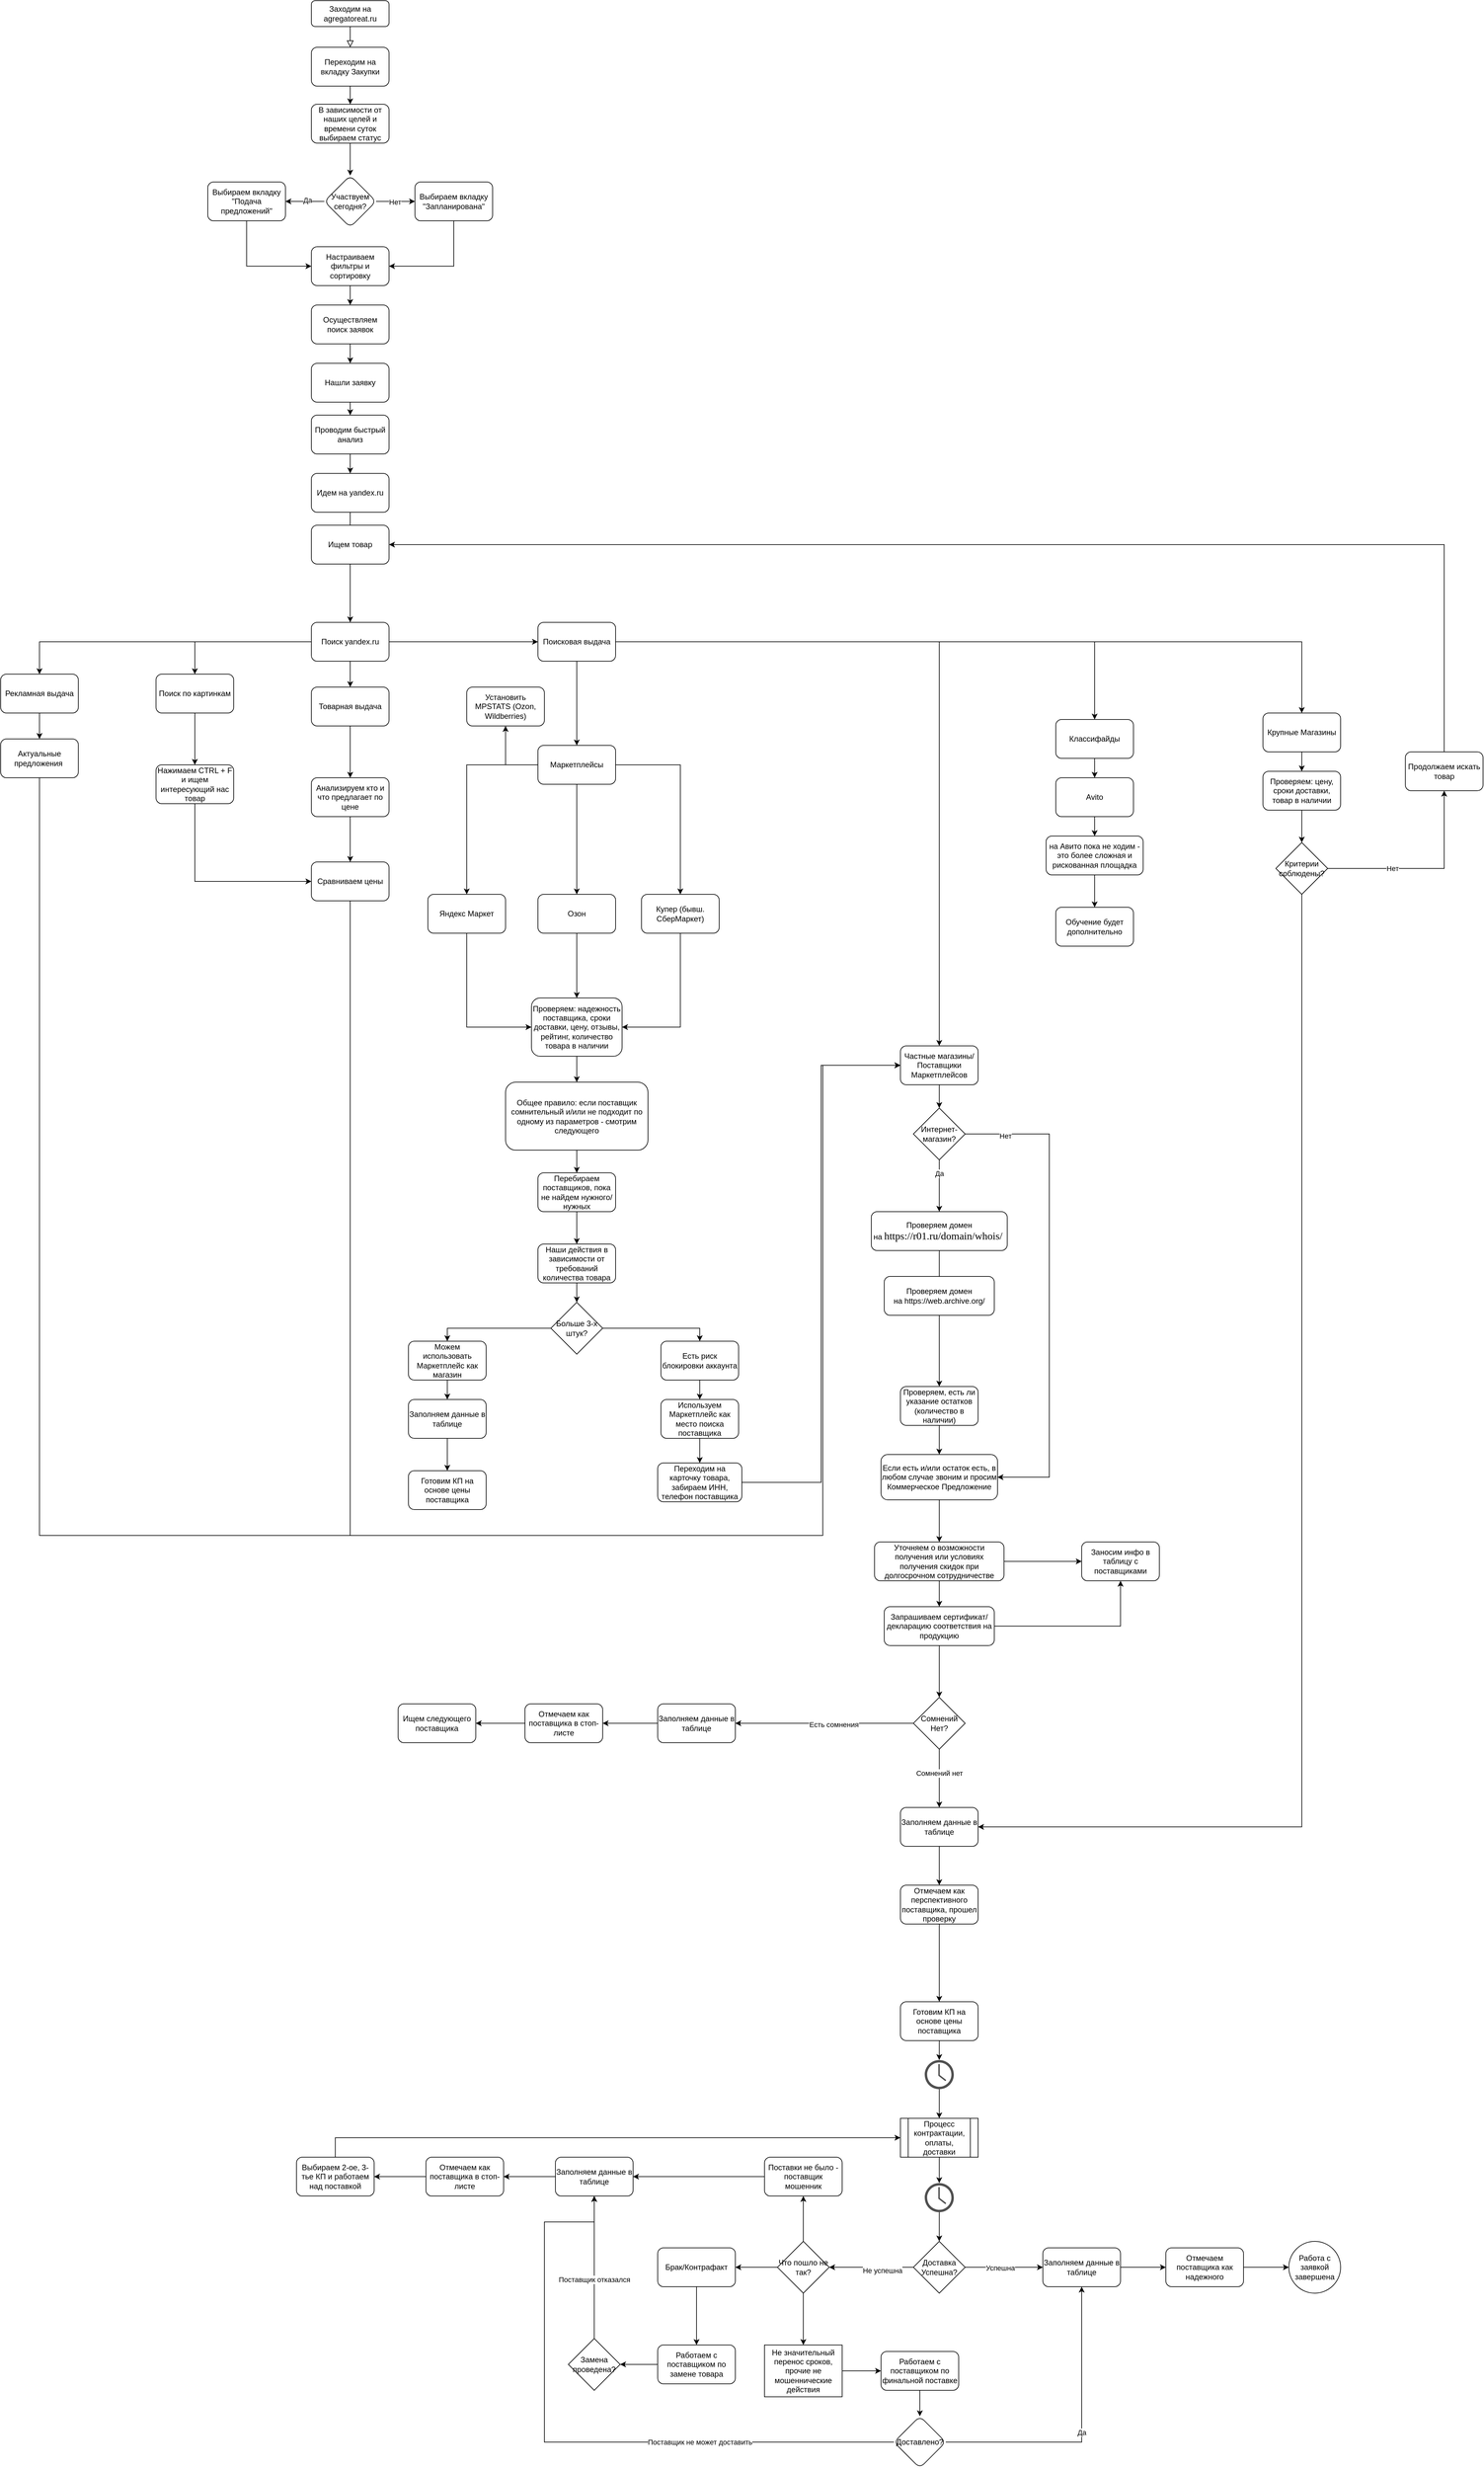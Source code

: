 <mxfile version="24.7.1" type="github">
  <diagram id="C5RBs43oDa-KdzZeNtuy" name="Page-1">
    <mxGraphModel dx="2739" dy="995" grid="1" gridSize="10" guides="1" tooltips="1" connect="1" arrows="1" fold="1" page="1" pageScale="1" pageWidth="827" pageHeight="1169" math="0" shadow="0">
      <root>
        <mxCell id="WIyWlLk6GJQsqaUBKTNV-0" />
        <mxCell id="WIyWlLk6GJQsqaUBKTNV-1" parent="WIyWlLk6GJQsqaUBKTNV-0" />
        <mxCell id="WIyWlLk6GJQsqaUBKTNV-2" value="" style="rounded=0;html=1;jettySize=auto;orthogonalLoop=1;fontSize=11;endArrow=block;endFill=0;endSize=8;strokeWidth=1;shadow=0;labelBackgroundColor=none;edgeStyle=orthogonalEdgeStyle;entryX=0.5;entryY=0;entryDx=0;entryDy=0;" parent="WIyWlLk6GJQsqaUBKTNV-1" source="WIyWlLk6GJQsqaUBKTNV-3" target="reIwMXs1i3LLJAU8mJ2P-0" edge="1">
          <mxGeometry relative="1" as="geometry" />
        </mxCell>
        <mxCell id="WIyWlLk6GJQsqaUBKTNV-3" value="Заходим на agregatoreat.ru" style="rounded=1;whiteSpace=wrap;html=1;fontSize=12;glass=0;strokeWidth=1;shadow=0;" parent="WIyWlLk6GJQsqaUBKTNV-1" vertex="1">
          <mxGeometry x="160" y="80" width="120" height="40" as="geometry" />
        </mxCell>
        <mxCell id="reIwMXs1i3LLJAU8mJ2P-2" value="" style="edgeStyle=orthogonalEdgeStyle;rounded=0;orthogonalLoop=1;jettySize=auto;html=1;" parent="WIyWlLk6GJQsqaUBKTNV-1" source="reIwMXs1i3LLJAU8mJ2P-0" target="reIwMXs1i3LLJAU8mJ2P-1" edge="1">
          <mxGeometry relative="1" as="geometry" />
        </mxCell>
        <mxCell id="reIwMXs1i3LLJAU8mJ2P-0" value="Переходим на вкладку Закупки" style="rounded=1;whiteSpace=wrap;html=1;" parent="WIyWlLk6GJQsqaUBKTNV-1" vertex="1">
          <mxGeometry x="160" y="152" width="120" height="60" as="geometry" />
        </mxCell>
        <mxCell id="reIwMXs1i3LLJAU8mJ2P-4" value="" style="edgeStyle=orthogonalEdgeStyle;rounded=0;orthogonalLoop=1;jettySize=auto;html=1;" parent="WIyWlLk6GJQsqaUBKTNV-1" source="reIwMXs1i3LLJAU8mJ2P-1" target="reIwMXs1i3LLJAU8mJ2P-3" edge="1">
          <mxGeometry relative="1" as="geometry" />
        </mxCell>
        <mxCell id="reIwMXs1i3LLJAU8mJ2P-1" value="В зависимости от наших целей и времени суток выбираем статус" style="whiteSpace=wrap;html=1;rounded=1;" parent="WIyWlLk6GJQsqaUBKTNV-1" vertex="1">
          <mxGeometry x="160" y="240" width="120" height="60" as="geometry" />
        </mxCell>
        <mxCell id="reIwMXs1i3LLJAU8mJ2P-6" value="" style="edgeStyle=orthogonalEdgeStyle;rounded=0;orthogonalLoop=1;jettySize=auto;html=1;" parent="WIyWlLk6GJQsqaUBKTNV-1" source="reIwMXs1i3LLJAU8mJ2P-3" target="reIwMXs1i3LLJAU8mJ2P-5" edge="1">
          <mxGeometry relative="1" as="geometry" />
        </mxCell>
        <mxCell id="reIwMXs1i3LLJAU8mJ2P-7" value="Да" style="edgeLabel;html=1;align=center;verticalAlign=middle;resizable=0;points=[];" parent="reIwMXs1i3LLJAU8mJ2P-6" vertex="1" connectable="0">
          <mxGeometry x="-0.133" y="-2" relative="1" as="geometry">
            <mxPoint as="offset" />
          </mxGeometry>
        </mxCell>
        <mxCell id="reIwMXs1i3LLJAU8mJ2P-9" value="" style="edgeStyle=orthogonalEdgeStyle;rounded=0;orthogonalLoop=1;jettySize=auto;html=1;" parent="WIyWlLk6GJQsqaUBKTNV-1" source="reIwMXs1i3LLJAU8mJ2P-3" target="reIwMXs1i3LLJAU8mJ2P-8" edge="1">
          <mxGeometry relative="1" as="geometry" />
        </mxCell>
        <mxCell id="reIwMXs1i3LLJAU8mJ2P-10" value="Нет" style="edgeLabel;html=1;align=center;verticalAlign=middle;resizable=0;points=[];" parent="reIwMXs1i3LLJAU8mJ2P-9" vertex="1" connectable="0">
          <mxGeometry x="-0.033" y="-1" relative="1" as="geometry">
            <mxPoint as="offset" />
          </mxGeometry>
        </mxCell>
        <mxCell id="reIwMXs1i3LLJAU8mJ2P-3" value="Участвуем сегодня?" style="rhombus;whiteSpace=wrap;html=1;rounded=1;" parent="WIyWlLk6GJQsqaUBKTNV-1" vertex="1">
          <mxGeometry x="180" y="350" width="80" height="80" as="geometry" />
        </mxCell>
        <mxCell id="reIwMXs1i3LLJAU8mJ2P-12" value="" style="edgeStyle=orthogonalEdgeStyle;rounded=0;orthogonalLoop=1;jettySize=auto;html=1;entryX=0;entryY=0.5;entryDx=0;entryDy=0;exitX=0.5;exitY=1;exitDx=0;exitDy=0;" parent="WIyWlLk6GJQsqaUBKTNV-1" source="reIwMXs1i3LLJAU8mJ2P-5" target="reIwMXs1i3LLJAU8mJ2P-11" edge="1">
          <mxGeometry relative="1" as="geometry" />
        </mxCell>
        <mxCell id="reIwMXs1i3LLJAU8mJ2P-5" value="Выбираем вкладку &quot;Подача предложений&quot;" style="whiteSpace=wrap;html=1;rounded=1;" parent="WIyWlLk6GJQsqaUBKTNV-1" vertex="1">
          <mxGeometry y="360" width="120" height="60" as="geometry" />
        </mxCell>
        <mxCell id="reIwMXs1i3LLJAU8mJ2P-13" style="edgeStyle=orthogonalEdgeStyle;rounded=0;orthogonalLoop=1;jettySize=auto;html=1;entryX=1;entryY=0.5;entryDx=0;entryDy=0;exitX=0.5;exitY=1;exitDx=0;exitDy=0;" parent="WIyWlLk6GJQsqaUBKTNV-1" source="reIwMXs1i3LLJAU8mJ2P-8" target="reIwMXs1i3LLJAU8mJ2P-11" edge="1">
          <mxGeometry relative="1" as="geometry" />
        </mxCell>
        <mxCell id="reIwMXs1i3LLJAU8mJ2P-8" value="Выбираем вкладку &quot;Запланирована&quot;" style="whiteSpace=wrap;html=1;rounded=1;" parent="WIyWlLk6GJQsqaUBKTNV-1" vertex="1">
          <mxGeometry x="320" y="360" width="120" height="60" as="geometry" />
        </mxCell>
        <mxCell id="reIwMXs1i3LLJAU8mJ2P-15" value="" style="edgeStyle=orthogonalEdgeStyle;rounded=0;orthogonalLoop=1;jettySize=auto;html=1;" parent="WIyWlLk6GJQsqaUBKTNV-1" source="reIwMXs1i3LLJAU8mJ2P-11" target="reIwMXs1i3LLJAU8mJ2P-14" edge="1">
          <mxGeometry relative="1" as="geometry" />
        </mxCell>
        <mxCell id="reIwMXs1i3LLJAU8mJ2P-11" value="Настраиваем фильтры и сортировку" style="whiteSpace=wrap;html=1;rounded=1;" parent="WIyWlLk6GJQsqaUBKTNV-1" vertex="1">
          <mxGeometry x="160" y="460" width="120" height="60" as="geometry" />
        </mxCell>
        <mxCell id="reIwMXs1i3LLJAU8mJ2P-17" value="" style="edgeStyle=orthogonalEdgeStyle;rounded=0;orthogonalLoop=1;jettySize=auto;html=1;" parent="WIyWlLk6GJQsqaUBKTNV-1" source="reIwMXs1i3LLJAU8mJ2P-14" target="reIwMXs1i3LLJAU8mJ2P-16" edge="1">
          <mxGeometry relative="1" as="geometry" />
        </mxCell>
        <mxCell id="reIwMXs1i3LLJAU8mJ2P-14" value="Осуществляем поиск заявок" style="whiteSpace=wrap;html=1;rounded=1;" parent="WIyWlLk6GJQsqaUBKTNV-1" vertex="1">
          <mxGeometry x="160" y="550" width="120" height="60" as="geometry" />
        </mxCell>
        <mxCell id="reIwMXs1i3LLJAU8mJ2P-19" value="" style="edgeStyle=orthogonalEdgeStyle;rounded=0;orthogonalLoop=1;jettySize=auto;html=1;" parent="WIyWlLk6GJQsqaUBKTNV-1" source="reIwMXs1i3LLJAU8mJ2P-16" target="reIwMXs1i3LLJAU8mJ2P-18" edge="1">
          <mxGeometry relative="1" as="geometry" />
        </mxCell>
        <mxCell id="reIwMXs1i3LLJAU8mJ2P-16" value="Нашли заявку" style="whiteSpace=wrap;html=1;rounded=1;" parent="WIyWlLk6GJQsqaUBKTNV-1" vertex="1">
          <mxGeometry x="160" y="640" width="120" height="60" as="geometry" />
        </mxCell>
        <mxCell id="reIwMXs1i3LLJAU8mJ2P-21" value="" style="edgeStyle=orthogonalEdgeStyle;rounded=0;orthogonalLoop=1;jettySize=auto;html=1;" parent="WIyWlLk6GJQsqaUBKTNV-1" source="reIwMXs1i3LLJAU8mJ2P-34" target="reIwMXs1i3LLJAU8mJ2P-20" edge="1">
          <mxGeometry relative="1" as="geometry" />
        </mxCell>
        <mxCell id="reIwMXs1i3LLJAU8mJ2P-18" value="Проводим быстрый анализ" style="whiteSpace=wrap;html=1;rounded=1;" parent="WIyWlLk6GJQsqaUBKTNV-1" vertex="1">
          <mxGeometry x="160" y="720" width="120" height="60" as="geometry" />
        </mxCell>
        <mxCell id="reIwMXs1i3LLJAU8mJ2P-23" value="" style="edgeStyle=orthogonalEdgeStyle;rounded=0;orthogonalLoop=1;jettySize=auto;html=1;" parent="WIyWlLk6GJQsqaUBKTNV-1" source="reIwMXs1i3LLJAU8mJ2P-20" target="reIwMXs1i3LLJAU8mJ2P-22" edge="1">
          <mxGeometry relative="1" as="geometry" />
        </mxCell>
        <mxCell id="reIwMXs1i3LLJAU8mJ2P-25" value="" style="edgeStyle=orthogonalEdgeStyle;rounded=0;orthogonalLoop=1;jettySize=auto;html=1;" parent="WIyWlLk6GJQsqaUBKTNV-1" source="reIwMXs1i3LLJAU8mJ2P-20" target="reIwMXs1i3LLJAU8mJ2P-24" edge="1">
          <mxGeometry relative="1" as="geometry" />
        </mxCell>
        <mxCell id="reIwMXs1i3LLJAU8mJ2P-31" value="" style="edgeStyle=orthogonalEdgeStyle;rounded=0;orthogonalLoop=1;jettySize=auto;html=1;" parent="WIyWlLk6GJQsqaUBKTNV-1" source="reIwMXs1i3LLJAU8mJ2P-20" target="reIwMXs1i3LLJAU8mJ2P-30" edge="1">
          <mxGeometry relative="1" as="geometry" />
        </mxCell>
        <mxCell id="1kPbI1ZnsVa3C7Rc6pqd-4" value="" style="edgeStyle=orthogonalEdgeStyle;rounded=0;orthogonalLoop=1;jettySize=auto;html=1;" edge="1" parent="WIyWlLk6GJQsqaUBKTNV-1" source="reIwMXs1i3LLJAU8mJ2P-20" target="1kPbI1ZnsVa3C7Rc6pqd-3">
          <mxGeometry relative="1" as="geometry" />
        </mxCell>
        <mxCell id="reIwMXs1i3LLJAU8mJ2P-20" value="Поиск yandex.ru" style="whiteSpace=wrap;html=1;rounded=1;" parent="WIyWlLk6GJQsqaUBKTNV-1" vertex="1">
          <mxGeometry x="160" y="1040" width="120" height="60" as="geometry" />
        </mxCell>
        <mxCell id="reIwMXs1i3LLJAU8mJ2P-33" value="" style="edgeStyle=orthogonalEdgeStyle;rounded=0;orthogonalLoop=1;jettySize=auto;html=1;" parent="WIyWlLk6GJQsqaUBKTNV-1" source="reIwMXs1i3LLJAU8mJ2P-22" target="reIwMXs1i3LLJAU8mJ2P-32" edge="1">
          <mxGeometry relative="1" as="geometry" />
        </mxCell>
        <mxCell id="reIwMXs1i3LLJAU8mJ2P-22" value="Рекламная выдача" style="whiteSpace=wrap;html=1;rounded=1;" parent="WIyWlLk6GJQsqaUBKTNV-1" vertex="1">
          <mxGeometry x="-320" y="1120" width="120" height="60" as="geometry" />
        </mxCell>
        <mxCell id="reIwMXs1i3LLJAU8mJ2P-27" value="" style="edgeStyle=orthogonalEdgeStyle;rounded=0;orthogonalLoop=1;jettySize=auto;html=1;" parent="WIyWlLk6GJQsqaUBKTNV-1" source="reIwMXs1i3LLJAU8mJ2P-24" target="reIwMXs1i3LLJAU8mJ2P-26" edge="1">
          <mxGeometry relative="1" as="geometry" />
        </mxCell>
        <mxCell id="reIwMXs1i3LLJAU8mJ2P-29" value="" style="edgeStyle=orthogonalEdgeStyle;rounded=0;orthogonalLoop=1;jettySize=auto;html=1;" parent="WIyWlLk6GJQsqaUBKTNV-1" source="reIwMXs1i3LLJAU8mJ2P-24" target="reIwMXs1i3LLJAU8mJ2P-28" edge="1">
          <mxGeometry relative="1" as="geometry" />
        </mxCell>
        <mxCell id="reIwMXs1i3LLJAU8mJ2P-53" value="" style="edgeStyle=orthogonalEdgeStyle;rounded=0;orthogonalLoop=1;jettySize=auto;html=1;" parent="WIyWlLk6GJQsqaUBKTNV-1" source="reIwMXs1i3LLJAU8mJ2P-24" target="reIwMXs1i3LLJAU8mJ2P-52" edge="1">
          <mxGeometry relative="1" as="geometry" />
        </mxCell>
        <mxCell id="reIwMXs1i3LLJAU8mJ2P-65" value="" style="edgeStyle=orthogonalEdgeStyle;rounded=0;orthogonalLoop=1;jettySize=auto;html=1;" parent="WIyWlLk6GJQsqaUBKTNV-1" source="reIwMXs1i3LLJAU8mJ2P-24" target="reIwMXs1i3LLJAU8mJ2P-64" edge="1">
          <mxGeometry relative="1" as="geometry" />
        </mxCell>
        <mxCell id="reIwMXs1i3LLJAU8mJ2P-24" value="Поисковая выдача" style="whiteSpace=wrap;html=1;rounded=1;" parent="WIyWlLk6GJQsqaUBKTNV-1" vertex="1">
          <mxGeometry x="510" y="1040" width="120" height="60" as="geometry" />
        </mxCell>
        <mxCell id="reIwMXs1i3LLJAU8mJ2P-42" value="" style="edgeStyle=orthogonalEdgeStyle;rounded=0;orthogonalLoop=1;jettySize=auto;html=1;exitX=0;exitY=0.5;exitDx=0;exitDy=0;" parent="WIyWlLk6GJQsqaUBKTNV-1" source="reIwMXs1i3LLJAU8mJ2P-26" target="reIwMXs1i3LLJAU8mJ2P-40" edge="1">
          <mxGeometry relative="1" as="geometry" />
        </mxCell>
        <mxCell id="reIwMXs1i3LLJAU8mJ2P-47" value="" style="edgeStyle=orthogonalEdgeStyle;rounded=0;orthogonalLoop=1;jettySize=auto;html=1;entryX=0.5;entryY=0;entryDx=0;entryDy=0;" parent="WIyWlLk6GJQsqaUBKTNV-1" source="reIwMXs1i3LLJAU8mJ2P-26" target="reIwMXs1i3LLJAU8mJ2P-45" edge="1">
          <mxGeometry relative="1" as="geometry">
            <mxPoint x="430" y="1550" as="targetPoint" />
          </mxGeometry>
        </mxCell>
        <mxCell id="reIwMXs1i3LLJAU8mJ2P-49" value="" style="edgeStyle=orthogonalEdgeStyle;rounded=0;orthogonalLoop=1;jettySize=auto;html=1;" parent="WIyWlLk6GJQsqaUBKTNV-1" source="reIwMXs1i3LLJAU8mJ2P-26" target="reIwMXs1i3LLJAU8mJ2P-48" edge="1">
          <mxGeometry relative="1" as="geometry" />
        </mxCell>
        <mxCell id="reIwMXs1i3LLJAU8mJ2P-51" value="" style="edgeStyle=orthogonalEdgeStyle;rounded=0;orthogonalLoop=1;jettySize=auto;html=1;" parent="WIyWlLk6GJQsqaUBKTNV-1" source="reIwMXs1i3LLJAU8mJ2P-26" target="reIwMXs1i3LLJAU8mJ2P-50" edge="1">
          <mxGeometry relative="1" as="geometry" />
        </mxCell>
        <mxCell id="reIwMXs1i3LLJAU8mJ2P-26" value="Маркетплейсы" style="whiteSpace=wrap;html=1;rounded=1;" parent="WIyWlLk6GJQsqaUBKTNV-1" vertex="1">
          <mxGeometry x="510" y="1230" width="120" height="60" as="geometry" />
        </mxCell>
        <mxCell id="reIwMXs1i3LLJAU8mJ2P-44" value="" style="edgeStyle=orthogonalEdgeStyle;rounded=0;orthogonalLoop=1;jettySize=auto;html=1;" parent="WIyWlLk6GJQsqaUBKTNV-1" source="1kPbI1ZnsVa3C7Rc6pqd-20" target="reIwMXs1i3LLJAU8mJ2P-43" edge="1">
          <mxGeometry relative="1" as="geometry" />
        </mxCell>
        <mxCell id="reIwMXs1i3LLJAU8mJ2P-28" value="Частные магазины/Поставщики Маркетплейсов" style="whiteSpace=wrap;html=1;rounded=1;" parent="WIyWlLk6GJQsqaUBKTNV-1" vertex="1">
          <mxGeometry x="1070" y="1694" width="120" height="60" as="geometry" />
        </mxCell>
        <mxCell id="reIwMXs1i3LLJAU8mJ2P-38" value="" style="edgeStyle=orthogonalEdgeStyle;rounded=0;orthogonalLoop=1;jettySize=auto;html=1;" parent="WIyWlLk6GJQsqaUBKTNV-1" source="reIwMXs1i3LLJAU8mJ2P-30" target="reIwMXs1i3LLJAU8mJ2P-37" edge="1">
          <mxGeometry relative="1" as="geometry" />
        </mxCell>
        <mxCell id="reIwMXs1i3LLJAU8mJ2P-30" value="Товарная выдача" style="whiteSpace=wrap;html=1;rounded=1;" parent="WIyWlLk6GJQsqaUBKTNV-1" vertex="1">
          <mxGeometry x="160" y="1140" width="120" height="60" as="geometry" />
        </mxCell>
        <mxCell id="1kPbI1ZnsVa3C7Rc6pqd-13" style="edgeStyle=orthogonalEdgeStyle;rounded=0;orthogonalLoop=1;jettySize=auto;html=1;entryX=0;entryY=0.5;entryDx=0;entryDy=0;exitX=0.5;exitY=1;exitDx=0;exitDy=0;" edge="1" parent="WIyWlLk6GJQsqaUBKTNV-1" source="reIwMXs1i3LLJAU8mJ2P-32" target="reIwMXs1i3LLJAU8mJ2P-28">
          <mxGeometry relative="1" as="geometry">
            <mxPoint x="-210" y="2380.0" as="targetPoint" />
            <Array as="points">
              <mxPoint x="-260" y="2450" />
              <mxPoint x="950" y="2450" />
              <mxPoint x="950" y="1724" />
            </Array>
          </mxGeometry>
        </mxCell>
        <mxCell id="reIwMXs1i3LLJAU8mJ2P-32" value="Актуальные предложения&amp;nbsp;" style="whiteSpace=wrap;html=1;rounded=1;" parent="WIyWlLk6GJQsqaUBKTNV-1" vertex="1">
          <mxGeometry x="-320" y="1220" width="120" height="60" as="geometry" />
        </mxCell>
        <mxCell id="reIwMXs1i3LLJAU8mJ2P-35" value="" style="edgeStyle=orthogonalEdgeStyle;rounded=0;orthogonalLoop=1;jettySize=auto;html=1;" parent="WIyWlLk6GJQsqaUBKTNV-1" source="reIwMXs1i3LLJAU8mJ2P-18" target="reIwMXs1i3LLJAU8mJ2P-34" edge="1">
          <mxGeometry relative="1" as="geometry">
            <mxPoint x="220" y="780" as="sourcePoint" />
            <mxPoint x="220" y="1040" as="targetPoint" />
          </mxGeometry>
        </mxCell>
        <mxCell id="reIwMXs1i3LLJAU8mJ2P-34" value="Идем на yandex.ru" style="rounded=1;whiteSpace=wrap;html=1;" parent="WIyWlLk6GJQsqaUBKTNV-1" vertex="1">
          <mxGeometry x="160" y="810" width="120" height="60" as="geometry" />
        </mxCell>
        <mxCell id="1kPbI1ZnsVa3C7Rc6pqd-5" style="edgeStyle=orthogonalEdgeStyle;rounded=0;orthogonalLoop=1;jettySize=auto;html=1;" edge="1" parent="WIyWlLk6GJQsqaUBKTNV-1" source="reIwMXs1i3LLJAU8mJ2P-37" target="reIwMXs1i3LLJAU8mJ2P-39">
          <mxGeometry relative="1" as="geometry" />
        </mxCell>
        <mxCell id="reIwMXs1i3LLJAU8mJ2P-37" value="Анализируем кто и что предлагает по цене" style="whiteSpace=wrap;html=1;rounded=1;" parent="WIyWlLk6GJQsqaUBKTNV-1" vertex="1">
          <mxGeometry x="160" y="1280" width="120" height="60" as="geometry" />
        </mxCell>
        <mxCell id="1kPbI1ZnsVa3C7Rc6pqd-33" style="edgeStyle=orthogonalEdgeStyle;rounded=0;orthogonalLoop=1;jettySize=auto;html=1;entryX=0;entryY=0.5;entryDx=0;entryDy=0;exitX=0.5;exitY=1;exitDx=0;exitDy=0;" edge="1" parent="WIyWlLk6GJQsqaUBKTNV-1" source="reIwMXs1i3LLJAU8mJ2P-39" target="reIwMXs1i3LLJAU8mJ2P-28">
          <mxGeometry relative="1" as="geometry">
            <Array as="points">
              <mxPoint x="220" y="2450" />
              <mxPoint x="950" y="2450" />
              <mxPoint x="950" y="1724" />
            </Array>
          </mxGeometry>
        </mxCell>
        <mxCell id="reIwMXs1i3LLJAU8mJ2P-39" value="Сравниваем цены" style="rounded=1;whiteSpace=wrap;html=1;" parent="WIyWlLk6GJQsqaUBKTNV-1" vertex="1">
          <mxGeometry x="160" y="1410" width="120" height="60" as="geometry" />
        </mxCell>
        <mxCell id="reIwMXs1i3LLJAU8mJ2P-40" value="Установить MPSTATS (Ozon, Wildberries)" style="rounded=1;whiteSpace=wrap;html=1;" parent="WIyWlLk6GJQsqaUBKTNV-1" vertex="1">
          <mxGeometry x="400" y="1140" width="120" height="60" as="geometry" />
        </mxCell>
        <mxCell id="reIwMXs1i3LLJAU8mJ2P-61" value="" style="edgeStyle=orthogonalEdgeStyle;rounded=0;orthogonalLoop=1;jettySize=auto;html=1;" parent="WIyWlLk6GJQsqaUBKTNV-1" source="reIwMXs1i3LLJAU8mJ2P-43" target="reIwMXs1i3LLJAU8mJ2P-60" edge="1">
          <mxGeometry relative="1" as="geometry" />
        </mxCell>
        <mxCell id="reIwMXs1i3LLJAU8mJ2P-43" value="Проверяем, есть ли указание остатков (количество в наличии)" style="whiteSpace=wrap;html=1;rounded=1;" parent="WIyWlLk6GJQsqaUBKTNV-1" vertex="1">
          <mxGeometry x="1070" y="2220" width="120" height="60" as="geometry" />
        </mxCell>
        <mxCell id="reIwMXs1i3LLJAU8mJ2P-55" style="edgeStyle=orthogonalEdgeStyle;rounded=0;orthogonalLoop=1;jettySize=auto;html=1;entryX=0;entryY=0.5;entryDx=0;entryDy=0;exitX=0.5;exitY=1;exitDx=0;exitDy=0;" parent="WIyWlLk6GJQsqaUBKTNV-1" source="reIwMXs1i3LLJAU8mJ2P-45" target="reIwMXs1i3LLJAU8mJ2P-54" edge="1">
          <mxGeometry relative="1" as="geometry" />
        </mxCell>
        <mxCell id="reIwMXs1i3LLJAU8mJ2P-45" value="Яндекс Маркет" style="whiteSpace=wrap;html=1;rounded=1;" parent="WIyWlLk6GJQsqaUBKTNV-1" vertex="1">
          <mxGeometry x="340" y="1460" width="120" height="60" as="geometry" />
        </mxCell>
        <mxCell id="reIwMXs1i3LLJAU8mJ2P-57" style="edgeStyle=orthogonalEdgeStyle;rounded=0;orthogonalLoop=1;jettySize=auto;html=1;entryX=1;entryY=0.5;entryDx=0;entryDy=0;exitX=0.5;exitY=1;exitDx=0;exitDy=0;" parent="WIyWlLk6GJQsqaUBKTNV-1" source="reIwMXs1i3LLJAU8mJ2P-48" target="reIwMXs1i3LLJAU8mJ2P-54" edge="1">
          <mxGeometry relative="1" as="geometry" />
        </mxCell>
        <mxCell id="reIwMXs1i3LLJAU8mJ2P-48" value="Купер (бывш. СберМаркет)" style="whiteSpace=wrap;html=1;rounded=1;" parent="WIyWlLk6GJQsqaUBKTNV-1" vertex="1">
          <mxGeometry x="670" y="1460" width="120" height="60" as="geometry" />
        </mxCell>
        <mxCell id="reIwMXs1i3LLJAU8mJ2P-56" style="edgeStyle=orthogonalEdgeStyle;rounded=0;orthogonalLoop=1;jettySize=auto;html=1;entryX=0.5;entryY=0;entryDx=0;entryDy=0;" parent="WIyWlLk6GJQsqaUBKTNV-1" source="reIwMXs1i3LLJAU8mJ2P-50" target="reIwMXs1i3LLJAU8mJ2P-54" edge="1">
          <mxGeometry relative="1" as="geometry" />
        </mxCell>
        <mxCell id="reIwMXs1i3LLJAU8mJ2P-50" value="Озон" style="whiteSpace=wrap;html=1;rounded=1;" parent="WIyWlLk6GJQsqaUBKTNV-1" vertex="1">
          <mxGeometry x="510" y="1460" width="120" height="60" as="geometry" />
        </mxCell>
        <mxCell id="reIwMXs1i3LLJAU8mJ2P-87" value="" style="edgeStyle=orthogonalEdgeStyle;rounded=0;orthogonalLoop=1;jettySize=auto;html=1;" parent="WIyWlLk6GJQsqaUBKTNV-1" source="reIwMXs1i3LLJAU8mJ2P-52" target="reIwMXs1i3LLJAU8mJ2P-86" edge="1">
          <mxGeometry relative="1" as="geometry" />
        </mxCell>
        <mxCell id="reIwMXs1i3LLJAU8mJ2P-52" value="Крупные Магазины" style="whiteSpace=wrap;html=1;rounded=1;" parent="WIyWlLk6GJQsqaUBKTNV-1" vertex="1">
          <mxGeometry x="1630" y="1180" width="120" height="60" as="geometry" />
        </mxCell>
        <mxCell id="reIwMXs1i3LLJAU8mJ2P-59" value="" style="edgeStyle=orthogonalEdgeStyle;rounded=0;orthogonalLoop=1;jettySize=auto;html=1;" parent="WIyWlLk6GJQsqaUBKTNV-1" source="reIwMXs1i3LLJAU8mJ2P-54" target="reIwMXs1i3LLJAU8mJ2P-58" edge="1">
          <mxGeometry relative="1" as="geometry" />
        </mxCell>
        <mxCell id="reIwMXs1i3LLJAU8mJ2P-54" value="Проверяем: надежность поставщика, сроки доставки, цену, отзывы, рейтинг, количество товара в наличии" style="rounded=1;whiteSpace=wrap;html=1;" parent="WIyWlLk6GJQsqaUBKTNV-1" vertex="1">
          <mxGeometry x="500" y="1620" width="140" height="90" as="geometry" />
        </mxCell>
        <mxCell id="reIwMXs1i3LLJAU8mJ2P-73" value="" style="edgeStyle=orthogonalEdgeStyle;rounded=0;orthogonalLoop=1;jettySize=auto;html=1;" parent="WIyWlLk6GJQsqaUBKTNV-1" source="1kPbI1ZnsVa3C7Rc6pqd-8" target="reIwMXs1i3LLJAU8mJ2P-72" edge="1">
          <mxGeometry relative="1" as="geometry" />
        </mxCell>
        <mxCell id="reIwMXs1i3LLJAU8mJ2P-58" value="Общее правило: если поставщик сомнительный и/или не подходит по одному из параметров - смотрим следующего" style="whiteSpace=wrap;html=1;rounded=1;" parent="WIyWlLk6GJQsqaUBKTNV-1" vertex="1">
          <mxGeometry x="460" y="1750" width="220" height="105" as="geometry" />
        </mxCell>
        <mxCell id="reIwMXs1i3LLJAU8mJ2P-63" value="" style="edgeStyle=orthogonalEdgeStyle;rounded=0;orthogonalLoop=1;jettySize=auto;html=1;" parent="WIyWlLk6GJQsqaUBKTNV-1" source="reIwMXs1i3LLJAU8mJ2P-60" target="reIwMXs1i3LLJAU8mJ2P-62" edge="1">
          <mxGeometry relative="1" as="geometry" />
        </mxCell>
        <mxCell id="reIwMXs1i3LLJAU8mJ2P-60" value="Если есть и/или остаток есть, в любом случае звоним и просим Коммерческое Предложение" style="whiteSpace=wrap;html=1;rounded=1;" parent="WIyWlLk6GJQsqaUBKTNV-1" vertex="1">
          <mxGeometry x="1040" y="2325" width="180" height="70" as="geometry" />
        </mxCell>
        <mxCell id="1kPbI1ZnsVa3C7Rc6pqd-15" value="" style="edgeStyle=orthogonalEdgeStyle;rounded=0;orthogonalLoop=1;jettySize=auto;html=1;entryX=0.5;entryY=0;entryDx=0;entryDy=0;" edge="1" parent="WIyWlLk6GJQsqaUBKTNV-1" source="1kPbI1ZnsVa3C7Rc6pqd-41" target="1kPbI1ZnsVa3C7Rc6pqd-62">
          <mxGeometry relative="1" as="geometry" />
        </mxCell>
        <mxCell id="1kPbI1ZnsVa3C7Rc6pqd-26" value="" style="edgeStyle=orthogonalEdgeStyle;rounded=0;orthogonalLoop=1;jettySize=auto;html=1;" edge="1" parent="WIyWlLk6GJQsqaUBKTNV-1" source="reIwMXs1i3LLJAU8mJ2P-62" target="1kPbI1ZnsVa3C7Rc6pqd-25">
          <mxGeometry relative="1" as="geometry" />
        </mxCell>
        <mxCell id="reIwMXs1i3LLJAU8mJ2P-62" value="&lt;br&gt;&lt;span style=&quot;color: rgb(0, 0, 0); font-family: Helvetica; font-size: 12px; font-style: normal; font-variant-ligatures: normal; font-variant-caps: normal; font-weight: 400; letter-spacing: normal; orphans: 2; text-align: center; text-indent: 0px; text-transform: none; widows: 2; word-spacing: 0px; -webkit-text-stroke-width: 0px; white-space: normal; background-color: rgb(251, 251, 251); text-decoration-thickness: initial; text-decoration-style: initial; text-decoration-color: initial; display: inline !important; float: none;&quot;&gt;Уточняем о возможности получения или условиях получения скидок при долгосрочном сотрудничестве&lt;/span&gt;&lt;div&gt;&lt;br&gt;&lt;/div&gt;" style="whiteSpace=wrap;html=1;rounded=1;" parent="WIyWlLk6GJQsqaUBKTNV-1" vertex="1">
          <mxGeometry x="1030" y="2460" width="200" height="60" as="geometry" />
        </mxCell>
        <mxCell id="reIwMXs1i3LLJAU8mJ2P-67" value="" style="edgeStyle=orthogonalEdgeStyle;rounded=0;orthogonalLoop=1;jettySize=auto;html=1;" parent="WIyWlLk6GJQsqaUBKTNV-1" source="reIwMXs1i3LLJAU8mJ2P-64" target="reIwMXs1i3LLJAU8mJ2P-66" edge="1">
          <mxGeometry relative="1" as="geometry" />
        </mxCell>
        <mxCell id="reIwMXs1i3LLJAU8mJ2P-64" value="Классифайды" style="whiteSpace=wrap;html=1;rounded=1;" parent="WIyWlLk6GJQsqaUBKTNV-1" vertex="1">
          <mxGeometry x="1310" y="1190" width="120" height="60" as="geometry" />
        </mxCell>
        <mxCell id="reIwMXs1i3LLJAU8mJ2P-69" value="" style="edgeStyle=orthogonalEdgeStyle;rounded=0;orthogonalLoop=1;jettySize=auto;html=1;entryX=0.5;entryY=0;entryDx=0;entryDy=0;" parent="WIyWlLk6GJQsqaUBKTNV-1" source="reIwMXs1i3LLJAU8mJ2P-66" target="reIwMXs1i3LLJAU8mJ2P-68" edge="1">
          <mxGeometry relative="1" as="geometry">
            <mxPoint x="1370" y="1380" as="targetPoint" />
          </mxGeometry>
        </mxCell>
        <mxCell id="reIwMXs1i3LLJAU8mJ2P-66" value="Avito" style="whiteSpace=wrap;html=1;rounded=1;" parent="WIyWlLk6GJQsqaUBKTNV-1" vertex="1">
          <mxGeometry x="1310" y="1280" width="120" height="60" as="geometry" />
        </mxCell>
        <mxCell id="1kPbI1ZnsVa3C7Rc6pqd-1" value="" style="edgeStyle=orthogonalEdgeStyle;rounded=0;orthogonalLoop=1;jettySize=auto;html=1;exitX=0.5;exitY=1;exitDx=0;exitDy=0;" edge="1" parent="WIyWlLk6GJQsqaUBKTNV-1" source="reIwMXs1i3LLJAU8mJ2P-68" target="1kPbI1ZnsVa3C7Rc6pqd-0">
          <mxGeometry relative="1" as="geometry">
            <mxPoint x="1370" y="1440" as="sourcePoint" />
          </mxGeometry>
        </mxCell>
        <mxCell id="reIwMXs1i3LLJAU8mJ2P-68" value="на Авито пока не ходим - это более сложная и рискованная площадка" style="whiteSpace=wrap;html=1;rounded=1;" parent="WIyWlLk6GJQsqaUBKTNV-1" vertex="1">
          <mxGeometry x="1295" y="1370" width="150" height="60" as="geometry" />
        </mxCell>
        <mxCell id="reIwMXs1i3LLJAU8mJ2P-85" value="" style="edgeStyle=orthogonalEdgeStyle;rounded=0;orthogonalLoop=1;jettySize=auto;html=1;" parent="WIyWlLk6GJQsqaUBKTNV-1" source="reIwMXs1i3LLJAU8mJ2P-72" target="reIwMXs1i3LLJAU8mJ2P-84" edge="1">
          <mxGeometry relative="1" as="geometry" />
        </mxCell>
        <mxCell id="reIwMXs1i3LLJAU8mJ2P-72" value="Наши действия в зависимости от требований количества товара" style="whiteSpace=wrap;html=1;rounded=1;" parent="WIyWlLk6GJQsqaUBKTNV-1" vertex="1">
          <mxGeometry x="510" y="2000" width="120" height="60" as="geometry" />
        </mxCell>
        <mxCell id="reIwMXs1i3LLJAU8mJ2P-79" value="" style="edgeStyle=orthogonalEdgeStyle;rounded=0;orthogonalLoop=1;jettySize=auto;html=1;exitX=0;exitY=0.5;exitDx=0;exitDy=0;entryX=0.5;entryY=0;entryDx=0;entryDy=0;" parent="WIyWlLk6GJQsqaUBKTNV-1" source="reIwMXs1i3LLJAU8mJ2P-84" target="reIwMXs1i3LLJAU8mJ2P-78" edge="1">
          <mxGeometry relative="1" as="geometry" />
        </mxCell>
        <mxCell id="reIwMXs1i3LLJAU8mJ2P-81" value="" style="edgeStyle=orthogonalEdgeStyle;rounded=0;orthogonalLoop=1;jettySize=auto;html=1;exitX=1;exitY=0.5;exitDx=0;exitDy=0;entryX=0.5;entryY=0;entryDx=0;entryDy=0;" parent="WIyWlLk6GJQsqaUBKTNV-1" source="reIwMXs1i3LLJAU8mJ2P-84" target="reIwMXs1i3LLJAU8mJ2P-80" edge="1">
          <mxGeometry relative="1" as="geometry" />
        </mxCell>
        <mxCell id="1kPbI1ZnsVa3C7Rc6pqd-7" value="" style="edgeStyle=orthogonalEdgeStyle;rounded=0;orthogonalLoop=1;jettySize=auto;html=1;" edge="1" parent="WIyWlLk6GJQsqaUBKTNV-1" source="1kPbI1ZnsVa3C7Rc6pqd-39" target="1kPbI1ZnsVa3C7Rc6pqd-6">
          <mxGeometry relative="1" as="geometry" />
        </mxCell>
        <mxCell id="reIwMXs1i3LLJAU8mJ2P-78" value="Можем использовать Маркетплейс как магазин" style="whiteSpace=wrap;html=1;rounded=1;" parent="WIyWlLk6GJQsqaUBKTNV-1" vertex="1">
          <mxGeometry x="310" y="2150" width="120" height="60" as="geometry" />
        </mxCell>
        <mxCell id="reIwMXs1i3LLJAU8mJ2P-83" value="" style="edgeStyle=orthogonalEdgeStyle;rounded=0;orthogonalLoop=1;jettySize=auto;html=1;" parent="WIyWlLk6GJQsqaUBKTNV-1" source="reIwMXs1i3LLJAU8mJ2P-80" target="reIwMXs1i3LLJAU8mJ2P-82" edge="1">
          <mxGeometry relative="1" as="geometry" />
        </mxCell>
        <mxCell id="reIwMXs1i3LLJAU8mJ2P-80" value="Есть риск блокировки аккаунта" style="whiteSpace=wrap;html=1;rounded=1;" parent="WIyWlLk6GJQsqaUBKTNV-1" vertex="1">
          <mxGeometry x="700" y="2150" width="120" height="60" as="geometry" />
        </mxCell>
        <mxCell id="1kPbI1ZnsVa3C7Rc6pqd-11" value="" style="edgeStyle=orthogonalEdgeStyle;rounded=0;orthogonalLoop=1;jettySize=auto;html=1;" edge="1" parent="WIyWlLk6GJQsqaUBKTNV-1" source="reIwMXs1i3LLJAU8mJ2P-82" target="1kPbI1ZnsVa3C7Rc6pqd-10">
          <mxGeometry relative="1" as="geometry" />
        </mxCell>
        <mxCell id="reIwMXs1i3LLJAU8mJ2P-82" value="Используем Маркетплейс как место поиска поставщика" style="whiteSpace=wrap;html=1;rounded=1;" parent="WIyWlLk6GJQsqaUBKTNV-1" vertex="1">
          <mxGeometry x="700" y="2240" width="120" height="60" as="geometry" />
        </mxCell>
        <mxCell id="reIwMXs1i3LLJAU8mJ2P-84" value="Больше 3-х штук?" style="rhombus;whiteSpace=wrap;html=1;" parent="WIyWlLk6GJQsqaUBKTNV-1" vertex="1">
          <mxGeometry x="530" y="2090" width="80" height="80" as="geometry" />
        </mxCell>
        <mxCell id="reIwMXs1i3LLJAU8mJ2P-89" style="edgeStyle=orthogonalEdgeStyle;rounded=0;orthogonalLoop=1;jettySize=auto;html=1;entryX=0.5;entryY=0;entryDx=0;entryDy=0;" parent="WIyWlLk6GJQsqaUBKTNV-1" source="reIwMXs1i3LLJAU8mJ2P-86" target="reIwMXs1i3LLJAU8mJ2P-88" edge="1">
          <mxGeometry relative="1" as="geometry" />
        </mxCell>
        <mxCell id="reIwMXs1i3LLJAU8mJ2P-86" value="Проверяем: цену, сроки доставки, товар в наличии" style="whiteSpace=wrap;html=1;rounded=1;" parent="WIyWlLk6GJQsqaUBKTNV-1" vertex="1">
          <mxGeometry x="1630" y="1270" width="120" height="60" as="geometry" />
        </mxCell>
        <mxCell id="1kPbI1ZnsVa3C7Rc6pqd-109" value="Нет" style="edgeStyle=orthogonalEdgeStyle;rounded=0;orthogonalLoop=1;jettySize=auto;html=1;entryX=0.5;entryY=1;entryDx=0;entryDy=0;" edge="1" parent="WIyWlLk6GJQsqaUBKTNV-1" source="reIwMXs1i3LLJAU8mJ2P-88" target="1kPbI1ZnsVa3C7Rc6pqd-108">
          <mxGeometry x="-0.333" relative="1" as="geometry">
            <mxPoint as="offset" />
          </mxGeometry>
        </mxCell>
        <mxCell id="1kPbI1ZnsVa3C7Rc6pqd-115" style="edgeStyle=orthogonalEdgeStyle;rounded=0;orthogonalLoop=1;jettySize=auto;html=1;entryX=1;entryY=0.5;entryDx=0;entryDy=0;exitX=0.5;exitY=1;exitDx=0;exitDy=0;" edge="1" parent="WIyWlLk6GJQsqaUBKTNV-1" source="reIwMXs1i3LLJAU8mJ2P-88" target="1kPbI1ZnsVa3C7Rc6pqd-41">
          <mxGeometry relative="1" as="geometry" />
        </mxCell>
        <mxCell id="reIwMXs1i3LLJAU8mJ2P-88" value="Критерии соблюдены?" style="rhombus;whiteSpace=wrap;html=1;" parent="WIyWlLk6GJQsqaUBKTNV-1" vertex="1">
          <mxGeometry x="1650" y="1380" width="80" height="80" as="geometry" />
        </mxCell>
        <mxCell id="1kPbI1ZnsVa3C7Rc6pqd-0" value="Обучение будет дополнительно" style="whiteSpace=wrap;html=1;rounded=1;" vertex="1" parent="WIyWlLk6GJQsqaUBKTNV-1">
          <mxGeometry x="1310" y="1480" width="120" height="60" as="geometry" />
        </mxCell>
        <mxCell id="1kPbI1ZnsVa3C7Rc6pqd-2" value="Ищем товар" style="rounded=1;whiteSpace=wrap;html=1;" vertex="1" parent="WIyWlLk6GJQsqaUBKTNV-1">
          <mxGeometry x="160" y="890" width="120" height="60" as="geometry" />
        </mxCell>
        <mxCell id="1kPbI1ZnsVa3C7Rc6pqd-31" value="" style="edgeStyle=orthogonalEdgeStyle;rounded=0;orthogonalLoop=1;jettySize=auto;html=1;" edge="1" parent="WIyWlLk6GJQsqaUBKTNV-1" source="1kPbI1ZnsVa3C7Rc6pqd-3" target="1kPbI1ZnsVa3C7Rc6pqd-30">
          <mxGeometry relative="1" as="geometry" />
        </mxCell>
        <mxCell id="1kPbI1ZnsVa3C7Rc6pqd-3" value="Поиск по картинкам" style="whiteSpace=wrap;html=1;rounded=1;" vertex="1" parent="WIyWlLk6GJQsqaUBKTNV-1">
          <mxGeometry x="-80" y="1120" width="120" height="60" as="geometry" />
        </mxCell>
        <mxCell id="1kPbI1ZnsVa3C7Rc6pqd-6" value="Готовим КП на основе цены поставщика" style="whiteSpace=wrap;html=1;rounded=1;" vertex="1" parent="WIyWlLk6GJQsqaUBKTNV-1">
          <mxGeometry x="310" y="2350" width="120" height="60" as="geometry" />
        </mxCell>
        <mxCell id="1kPbI1ZnsVa3C7Rc6pqd-9" value="" style="edgeStyle=orthogonalEdgeStyle;rounded=0;orthogonalLoop=1;jettySize=auto;html=1;" edge="1" parent="WIyWlLk6GJQsqaUBKTNV-1" source="reIwMXs1i3LLJAU8mJ2P-58" target="1kPbI1ZnsVa3C7Rc6pqd-8">
          <mxGeometry relative="1" as="geometry">
            <mxPoint x="570" y="1855" as="sourcePoint" />
            <mxPoint x="570" y="2090" as="targetPoint" />
          </mxGeometry>
        </mxCell>
        <mxCell id="1kPbI1ZnsVa3C7Rc6pqd-8" value="Перебираем поставщиков, пока не найдем нужного/нужных" style="rounded=1;whiteSpace=wrap;html=1;" vertex="1" parent="WIyWlLk6GJQsqaUBKTNV-1">
          <mxGeometry x="510" y="1890" width="120" height="60" as="geometry" />
        </mxCell>
        <mxCell id="1kPbI1ZnsVa3C7Rc6pqd-12" style="edgeStyle=orthogonalEdgeStyle;rounded=0;orthogonalLoop=1;jettySize=auto;html=1;entryX=0;entryY=0.5;entryDx=0;entryDy=0;" edge="1" parent="WIyWlLk6GJQsqaUBKTNV-1" source="1kPbI1ZnsVa3C7Rc6pqd-10" target="reIwMXs1i3LLJAU8mJ2P-28">
          <mxGeometry relative="1" as="geometry" />
        </mxCell>
        <mxCell id="1kPbI1ZnsVa3C7Rc6pqd-10" value="Переходим на карточку товара, забираем ИНН, телефон поставщика" style="whiteSpace=wrap;html=1;rounded=1;" vertex="1" parent="WIyWlLk6GJQsqaUBKTNV-1">
          <mxGeometry x="695" y="2338" width="130" height="60" as="geometry" />
        </mxCell>
        <mxCell id="1kPbI1ZnsVa3C7Rc6pqd-17" value="" style="edgeStyle=orthogonalEdgeStyle;rounded=0;orthogonalLoop=1;jettySize=auto;html=1;" edge="1" parent="WIyWlLk6GJQsqaUBKTNV-1" source="reIwMXs1i3LLJAU8mJ2P-28" target="1kPbI1ZnsVa3C7Rc6pqd-16">
          <mxGeometry relative="1" as="geometry">
            <mxPoint x="1130" y="1814" as="sourcePoint" />
            <mxPoint x="1130" y="1980" as="targetPoint" />
          </mxGeometry>
        </mxCell>
        <mxCell id="1kPbI1ZnsVa3C7Rc6pqd-19" style="edgeStyle=orthogonalEdgeStyle;rounded=0;orthogonalLoop=1;jettySize=auto;html=1;entryX=1;entryY=0.5;entryDx=0;entryDy=0;exitX=1;exitY=0.5;exitDx=0;exitDy=0;" edge="1" parent="WIyWlLk6GJQsqaUBKTNV-1" source="1kPbI1ZnsVa3C7Rc6pqd-16" target="reIwMXs1i3LLJAU8mJ2P-60">
          <mxGeometry relative="1" as="geometry">
            <Array as="points">
              <mxPoint x="1300" y="1830" />
              <mxPoint x="1300" y="2360" />
            </Array>
          </mxGeometry>
        </mxCell>
        <mxCell id="1kPbI1ZnsVa3C7Rc6pqd-24" value="Нет" style="edgeLabel;html=1;align=center;verticalAlign=middle;resizable=0;points=[];" vertex="1" connectable="0" parent="1kPbI1ZnsVa3C7Rc6pqd-19">
          <mxGeometry x="-0.834" y="-3" relative="1" as="geometry">
            <mxPoint as="offset" />
          </mxGeometry>
        </mxCell>
        <mxCell id="1kPbI1ZnsVa3C7Rc6pqd-16" value="Интернет-магазин?" style="rhombus;whiteSpace=wrap;html=1;" vertex="1" parent="WIyWlLk6GJQsqaUBKTNV-1">
          <mxGeometry x="1090" y="1790" width="80" height="80" as="geometry" />
        </mxCell>
        <mxCell id="1kPbI1ZnsVa3C7Rc6pqd-21" value="" style="edgeStyle=orthogonalEdgeStyle;rounded=0;orthogonalLoop=1;jettySize=auto;html=1;" edge="1" parent="WIyWlLk6GJQsqaUBKTNV-1" source="1kPbI1ZnsVa3C7Rc6pqd-16" target="1kPbI1ZnsVa3C7Rc6pqd-20">
          <mxGeometry relative="1" as="geometry">
            <mxPoint x="1130" y="1930" as="sourcePoint" />
            <mxPoint x="1130" y="2220" as="targetPoint" />
          </mxGeometry>
        </mxCell>
        <mxCell id="1kPbI1ZnsVa3C7Rc6pqd-22" value="Да" style="edgeLabel;html=1;align=center;verticalAlign=middle;resizable=0;points=[];" vertex="1" connectable="0" parent="1kPbI1ZnsVa3C7Rc6pqd-21">
          <mxGeometry x="-0.313" relative="1" as="geometry">
            <mxPoint y="-7" as="offset" />
          </mxGeometry>
        </mxCell>
        <mxCell id="1kPbI1ZnsVa3C7Rc6pqd-20" value="Проверяем домен на&amp;nbsp;&lt;span style=&quot;font-family: &amp;quot;Times New Roman&amp;quot;; font-size: medium; text-align: start;&quot;&gt;https://r01.ru/domain/whois/&amp;nbsp;&lt;/span&gt;" style="rounded=1;whiteSpace=wrap;html=1;" vertex="1" parent="WIyWlLk6GJQsqaUBKTNV-1">
          <mxGeometry x="1025" y="1950" width="210" height="60" as="geometry" />
        </mxCell>
        <mxCell id="1kPbI1ZnsVa3C7Rc6pqd-23" value="Проверяем домен на&amp;nbsp;https://web.archive.org/" style="rounded=1;whiteSpace=wrap;html=1;" vertex="1" parent="WIyWlLk6GJQsqaUBKTNV-1">
          <mxGeometry x="1045" y="2050" width="170" height="60" as="geometry" />
        </mxCell>
        <mxCell id="1kPbI1ZnsVa3C7Rc6pqd-25" value="Заносим инфо в таблицу с поставщиками" style="whiteSpace=wrap;html=1;rounded=1;" vertex="1" parent="WIyWlLk6GJQsqaUBKTNV-1">
          <mxGeometry x="1350" y="2460" width="120" height="60" as="geometry" />
        </mxCell>
        <mxCell id="1kPbI1ZnsVa3C7Rc6pqd-28" value="" style="edgeStyle=orthogonalEdgeStyle;rounded=0;orthogonalLoop=1;jettySize=auto;html=1;" edge="1" parent="WIyWlLk6GJQsqaUBKTNV-1" source="reIwMXs1i3LLJAU8mJ2P-62" target="1kPbI1ZnsVa3C7Rc6pqd-27">
          <mxGeometry relative="1" as="geometry">
            <mxPoint x="1130" y="2520" as="sourcePoint" />
            <mxPoint x="1130" y="2690" as="targetPoint" />
          </mxGeometry>
        </mxCell>
        <mxCell id="1kPbI1ZnsVa3C7Rc6pqd-29" style="edgeStyle=orthogonalEdgeStyle;rounded=0;orthogonalLoop=1;jettySize=auto;html=1;entryX=0.5;entryY=1;entryDx=0;entryDy=0;" edge="1" parent="WIyWlLk6GJQsqaUBKTNV-1" source="1kPbI1ZnsVa3C7Rc6pqd-27" target="1kPbI1ZnsVa3C7Rc6pqd-25">
          <mxGeometry relative="1" as="geometry" />
        </mxCell>
        <mxCell id="1kPbI1ZnsVa3C7Rc6pqd-27" value="Запрашиваем сертификат/декларацию соответствия на продукцию" style="rounded=1;whiteSpace=wrap;html=1;" vertex="1" parent="WIyWlLk6GJQsqaUBKTNV-1">
          <mxGeometry x="1045" y="2560" width="170" height="60" as="geometry" />
        </mxCell>
        <mxCell id="1kPbI1ZnsVa3C7Rc6pqd-32" style="edgeStyle=orthogonalEdgeStyle;rounded=0;orthogonalLoop=1;jettySize=auto;html=1;entryX=0;entryY=0.5;entryDx=0;entryDy=0;exitX=0.5;exitY=1;exitDx=0;exitDy=0;" edge="1" parent="WIyWlLk6GJQsqaUBKTNV-1" source="1kPbI1ZnsVa3C7Rc6pqd-30" target="reIwMXs1i3LLJAU8mJ2P-39">
          <mxGeometry relative="1" as="geometry" />
        </mxCell>
        <mxCell id="1kPbI1ZnsVa3C7Rc6pqd-30" value="Нажимаем CTRL + F и ищем интересующий нас товар" style="whiteSpace=wrap;html=1;rounded=1;" vertex="1" parent="WIyWlLk6GJQsqaUBKTNV-1">
          <mxGeometry x="-80" y="1260" width="120" height="60" as="geometry" />
        </mxCell>
        <mxCell id="1kPbI1ZnsVa3C7Rc6pqd-67" value="" style="edgeStyle=orthogonalEdgeStyle;rounded=0;orthogonalLoop=1;jettySize=auto;html=1;exitX=0.5;exitY=1;exitDx=0;exitDy=0;" edge="1" parent="WIyWlLk6GJQsqaUBKTNV-1" source="1kPbI1ZnsVa3C7Rc6pqd-36" target="1kPbI1ZnsVa3C7Rc6pqd-81">
          <mxGeometry relative="1" as="geometry">
            <mxPoint x="1130" y="3280" as="targetPoint" />
          </mxGeometry>
        </mxCell>
        <mxCell id="1kPbI1ZnsVa3C7Rc6pqd-36" value="Готовим КП на основе цены поставщика" style="whiteSpace=wrap;html=1;rounded=1;" vertex="1" parent="WIyWlLk6GJQsqaUBKTNV-1">
          <mxGeometry x="1070" y="3170" width="120" height="60" as="geometry" />
        </mxCell>
        <mxCell id="1kPbI1ZnsVa3C7Rc6pqd-37" value="" style="edgeStyle=orthogonalEdgeStyle;rounded=0;orthogonalLoop=1;jettySize=auto;html=1;entryX=0.5;entryY=0;entryDx=0;entryDy=0;" edge="1" parent="WIyWlLk6GJQsqaUBKTNV-1" source="1kPbI1ZnsVa3C7Rc6pqd-27" target="1kPbI1ZnsVa3C7Rc6pqd-34">
          <mxGeometry relative="1" as="geometry">
            <mxPoint x="1045" y="2590" as="sourcePoint" />
            <mxPoint x="830" y="2850" as="targetPoint" />
          </mxGeometry>
        </mxCell>
        <mxCell id="1kPbI1ZnsVa3C7Rc6pqd-34" value="Сомнений Нет?" style="rhombus;whiteSpace=wrap;html=1;" vertex="1" parent="WIyWlLk6GJQsqaUBKTNV-1">
          <mxGeometry x="1090" y="2700" width="80" height="80" as="geometry" />
        </mxCell>
        <mxCell id="1kPbI1ZnsVa3C7Rc6pqd-40" value="" style="edgeStyle=orthogonalEdgeStyle;rounded=0;orthogonalLoop=1;jettySize=auto;html=1;" edge="1" parent="WIyWlLk6GJQsqaUBKTNV-1" source="reIwMXs1i3LLJAU8mJ2P-78" target="1kPbI1ZnsVa3C7Rc6pqd-39">
          <mxGeometry relative="1" as="geometry">
            <mxPoint x="370" y="2210" as="sourcePoint" />
            <mxPoint x="360" y="2350" as="targetPoint" />
          </mxGeometry>
        </mxCell>
        <mxCell id="1kPbI1ZnsVa3C7Rc6pqd-39" value="Заполняем данные в таблице" style="rounded=1;whiteSpace=wrap;html=1;" vertex="1" parent="WIyWlLk6GJQsqaUBKTNV-1">
          <mxGeometry x="310" y="2240" width="120" height="60" as="geometry" />
        </mxCell>
        <mxCell id="1kPbI1ZnsVa3C7Rc6pqd-42" value="" style="edgeStyle=orthogonalEdgeStyle;rounded=0;orthogonalLoop=1;jettySize=auto;html=1;entryX=0.5;entryY=0;entryDx=0;entryDy=0;" edge="1" parent="WIyWlLk6GJQsqaUBKTNV-1" source="1kPbI1ZnsVa3C7Rc6pqd-34" target="1kPbI1ZnsVa3C7Rc6pqd-41">
          <mxGeometry relative="1" as="geometry">
            <mxPoint x="1130" y="2780" as="sourcePoint" />
            <mxPoint x="1130" y="3020" as="targetPoint" />
          </mxGeometry>
        </mxCell>
        <mxCell id="1kPbI1ZnsVa3C7Rc6pqd-113" value="Сомнений нет" style="edgeLabel;html=1;align=center;verticalAlign=middle;resizable=0;points=[];" vertex="1" connectable="0" parent="1kPbI1ZnsVa3C7Rc6pqd-42">
          <mxGeometry x="-0.176" relative="1" as="geometry">
            <mxPoint as="offset" />
          </mxGeometry>
        </mxCell>
        <mxCell id="1kPbI1ZnsVa3C7Rc6pqd-41" value="Заполняем данные в таблице" style="rounded=1;whiteSpace=wrap;html=1;" vertex="1" parent="WIyWlLk6GJQsqaUBKTNV-1">
          <mxGeometry x="1070" y="2870" width="120" height="60" as="geometry" />
        </mxCell>
        <mxCell id="1kPbI1ZnsVa3C7Rc6pqd-49" value="Ищем следующего поставщика" style="rounded=1;whiteSpace=wrap;html=1;" vertex="1" parent="WIyWlLk6GJQsqaUBKTNV-1">
          <mxGeometry x="294" y="2710" width="120" height="60" as="geometry" />
        </mxCell>
        <mxCell id="1kPbI1ZnsVa3C7Rc6pqd-60" value="" style="edgeStyle=orthogonalEdgeStyle;rounded=0;orthogonalLoop=1;jettySize=auto;html=1;entryX=1;entryY=0.5;entryDx=0;entryDy=0;" edge="1" parent="WIyWlLk6GJQsqaUBKTNV-1" source="1kPbI1ZnsVa3C7Rc6pqd-34" target="1kPbI1ZnsVa3C7Rc6pqd-59">
          <mxGeometry relative="1" as="geometry">
            <mxPoint x="1090" y="2740" as="sourcePoint" />
            <mxPoint x="500" y="2740" as="targetPoint" />
          </mxGeometry>
        </mxCell>
        <mxCell id="1kPbI1ZnsVa3C7Rc6pqd-61" value="Есть сомнения" style="edgeLabel;html=1;align=center;verticalAlign=middle;resizable=0;points=[];" vertex="1" connectable="0" parent="1kPbI1ZnsVa3C7Rc6pqd-60">
          <mxGeometry x="-0.105" y="2" relative="1" as="geometry">
            <mxPoint as="offset" />
          </mxGeometry>
        </mxCell>
        <mxCell id="1kPbI1ZnsVa3C7Rc6pqd-88" style="edgeStyle=orthogonalEdgeStyle;rounded=0;orthogonalLoop=1;jettySize=auto;html=1;entryX=1;entryY=0.5;entryDx=0;entryDy=0;" edge="1" parent="WIyWlLk6GJQsqaUBKTNV-1" source="1kPbI1ZnsVa3C7Rc6pqd-59" target="1kPbI1ZnsVa3C7Rc6pqd-64">
          <mxGeometry relative="1" as="geometry" />
        </mxCell>
        <mxCell id="1kPbI1ZnsVa3C7Rc6pqd-59" value="Заполняем данные в таблице" style="rounded=1;whiteSpace=wrap;html=1;" vertex="1" parent="WIyWlLk6GJQsqaUBKTNV-1">
          <mxGeometry x="695" y="2710" width="120" height="60" as="geometry" />
        </mxCell>
        <mxCell id="1kPbI1ZnsVa3C7Rc6pqd-114" style="edgeStyle=orthogonalEdgeStyle;rounded=0;orthogonalLoop=1;jettySize=auto;html=1;entryX=0.5;entryY=0;entryDx=0;entryDy=0;" edge="1" parent="WIyWlLk6GJQsqaUBKTNV-1" source="1kPbI1ZnsVa3C7Rc6pqd-62" target="1kPbI1ZnsVa3C7Rc6pqd-36">
          <mxGeometry relative="1" as="geometry" />
        </mxCell>
        <mxCell id="1kPbI1ZnsVa3C7Rc6pqd-62" value="Отмечаем как перспективного поставщика, прошел проверку" style="whiteSpace=wrap;html=1;rounded=1;" vertex="1" parent="WIyWlLk6GJQsqaUBKTNV-1">
          <mxGeometry x="1070" y="2990" width="120" height="60" as="geometry" />
        </mxCell>
        <mxCell id="1kPbI1ZnsVa3C7Rc6pqd-87" style="edgeStyle=orthogonalEdgeStyle;rounded=0;orthogonalLoop=1;jettySize=auto;html=1;entryX=1;entryY=0.5;entryDx=0;entryDy=0;" edge="1" parent="WIyWlLk6GJQsqaUBKTNV-1" source="1kPbI1ZnsVa3C7Rc6pqd-64" target="1kPbI1ZnsVa3C7Rc6pqd-49">
          <mxGeometry relative="1" as="geometry" />
        </mxCell>
        <mxCell id="1kPbI1ZnsVa3C7Rc6pqd-64" value="Отмечаем как поставщика в стоп-листе" style="whiteSpace=wrap;html=1;rounded=1;" vertex="1" parent="WIyWlLk6GJQsqaUBKTNV-1">
          <mxGeometry x="490" y="2710" width="120" height="60" as="geometry" />
        </mxCell>
        <mxCell id="1kPbI1ZnsVa3C7Rc6pqd-72" style="edgeStyle=orthogonalEdgeStyle;rounded=0;orthogonalLoop=1;jettySize=auto;html=1;entryX=0.5;entryY=0;entryDx=0;entryDy=0;" edge="1" parent="WIyWlLk6GJQsqaUBKTNV-1" source="1kPbI1ZnsVa3C7Rc6pqd-117" target="1kPbI1ZnsVa3C7Rc6pqd-71">
          <mxGeometry relative="1" as="geometry" />
        </mxCell>
        <mxCell id="1kPbI1ZnsVa3C7Rc6pqd-68" value="Процесс контрактации, оплаты, доставки" style="shape=process;whiteSpace=wrap;html=1;backgroundOutline=1;" vertex="1" parent="WIyWlLk6GJQsqaUBKTNV-1">
          <mxGeometry x="1070" y="3350" width="120" height="60" as="geometry" />
        </mxCell>
        <mxCell id="1kPbI1ZnsVa3C7Rc6pqd-70" style="edgeStyle=orthogonalEdgeStyle;rounded=0;orthogonalLoop=1;jettySize=auto;html=1;entryX=0.5;entryY=0;entryDx=0;entryDy=0;" edge="1" parent="WIyWlLk6GJQsqaUBKTNV-1" source="1kPbI1ZnsVa3C7Rc6pqd-81" target="1kPbI1ZnsVa3C7Rc6pqd-68">
          <mxGeometry relative="1" as="geometry">
            <mxPoint x="1130" y="3360" as="sourcePoint" />
          </mxGeometry>
        </mxCell>
        <mxCell id="1kPbI1ZnsVa3C7Rc6pqd-74" value="" style="edgeStyle=orthogonalEdgeStyle;rounded=0;orthogonalLoop=1;jettySize=auto;html=1;" edge="1" parent="WIyWlLk6GJQsqaUBKTNV-1" source="1kPbI1ZnsVa3C7Rc6pqd-71" target="1kPbI1ZnsVa3C7Rc6pqd-73">
          <mxGeometry relative="1" as="geometry" />
        </mxCell>
        <mxCell id="1kPbI1ZnsVa3C7Rc6pqd-75" value="Успешна" style="edgeLabel;html=1;align=center;verticalAlign=middle;resizable=0;points=[];" vertex="1" connectable="0" parent="1kPbI1ZnsVa3C7Rc6pqd-74">
          <mxGeometry x="-0.096" y="-1" relative="1" as="geometry">
            <mxPoint as="offset" />
          </mxGeometry>
        </mxCell>
        <mxCell id="1kPbI1ZnsVa3C7Rc6pqd-84" value="" style="edgeStyle=orthogonalEdgeStyle;rounded=0;orthogonalLoop=1;jettySize=auto;html=1;entryX=1;entryY=0.5;entryDx=0;entryDy=0;" edge="1" parent="WIyWlLk6GJQsqaUBKTNV-1" source="1kPbI1ZnsVa3C7Rc6pqd-71" target="1kPbI1ZnsVa3C7Rc6pqd-86">
          <mxGeometry relative="1" as="geometry">
            <mxPoint x="900" y="3580" as="targetPoint" />
          </mxGeometry>
        </mxCell>
        <mxCell id="1kPbI1ZnsVa3C7Rc6pqd-85" value="Не успешна" style="edgeLabel;html=1;align=center;verticalAlign=middle;resizable=0;points=[];" vertex="1" connectable="0" parent="1kPbI1ZnsVa3C7Rc6pqd-84">
          <mxGeometry x="-0.264" y="5" relative="1" as="geometry">
            <mxPoint as="offset" />
          </mxGeometry>
        </mxCell>
        <mxCell id="1kPbI1ZnsVa3C7Rc6pqd-71" value="Доставка Успешна?" style="rhombus;whiteSpace=wrap;html=1;" vertex="1" parent="WIyWlLk6GJQsqaUBKTNV-1">
          <mxGeometry x="1090" y="3540" width="80" height="80" as="geometry" />
        </mxCell>
        <mxCell id="1kPbI1ZnsVa3C7Rc6pqd-77" value="" style="edgeStyle=orthogonalEdgeStyle;rounded=0;orthogonalLoop=1;jettySize=auto;html=1;" edge="1" parent="WIyWlLk6GJQsqaUBKTNV-1" source="1kPbI1ZnsVa3C7Rc6pqd-73" target="1kPbI1ZnsVa3C7Rc6pqd-76">
          <mxGeometry relative="1" as="geometry" />
        </mxCell>
        <mxCell id="1kPbI1ZnsVa3C7Rc6pqd-73" value="Заполняем данные в таблице" style="whiteSpace=wrap;html=1;rounded=1;" vertex="1" parent="WIyWlLk6GJQsqaUBKTNV-1">
          <mxGeometry x="1290" y="3550" width="120" height="60" as="geometry" />
        </mxCell>
        <mxCell id="1kPbI1ZnsVa3C7Rc6pqd-80" value="" style="edgeStyle=orthogonalEdgeStyle;rounded=0;orthogonalLoop=1;jettySize=auto;html=1;entryX=0;entryY=0.5;entryDx=0;entryDy=0;" edge="1" parent="WIyWlLk6GJQsqaUBKTNV-1" source="1kPbI1ZnsVa3C7Rc6pqd-76" target="1kPbI1ZnsVa3C7Rc6pqd-82">
          <mxGeometry relative="1" as="geometry">
            <mxPoint x="1700" y="3580" as="targetPoint" />
          </mxGeometry>
        </mxCell>
        <mxCell id="1kPbI1ZnsVa3C7Rc6pqd-76" value="Отмечаем поставщика как надежного" style="whiteSpace=wrap;html=1;rounded=1;" vertex="1" parent="WIyWlLk6GJQsqaUBKTNV-1">
          <mxGeometry x="1480" y="3550" width="120" height="60" as="geometry" />
        </mxCell>
        <mxCell id="1kPbI1ZnsVa3C7Rc6pqd-81" value="" style="sketch=0;pointerEvents=1;shadow=0;dashed=0;html=1;strokeColor=none;fillColor=#505050;labelPosition=center;verticalLabelPosition=bottom;verticalAlign=top;outlineConnect=0;align=center;shape=mxgraph.office.concepts.clock;" vertex="1" parent="WIyWlLk6GJQsqaUBKTNV-1">
          <mxGeometry x="1107.5" y="3260" width="45" height="45" as="geometry" />
        </mxCell>
        <mxCell id="1kPbI1ZnsVa3C7Rc6pqd-82" value="Работа с заявкой завершена" style="ellipse;whiteSpace=wrap;html=1;aspect=fixed;" vertex="1" parent="WIyWlLk6GJQsqaUBKTNV-1">
          <mxGeometry x="1670" y="3540" width="80" height="80" as="geometry" />
        </mxCell>
        <mxCell id="1kPbI1ZnsVa3C7Rc6pqd-90" value="" style="edgeStyle=orthogonalEdgeStyle;rounded=0;orthogonalLoop=1;jettySize=auto;html=1;exitX=0.5;exitY=0;exitDx=0;exitDy=0;" edge="1" parent="WIyWlLk6GJQsqaUBKTNV-1" source="1kPbI1ZnsVa3C7Rc6pqd-86" target="1kPbI1ZnsVa3C7Rc6pqd-89">
          <mxGeometry relative="1" as="geometry" />
        </mxCell>
        <mxCell id="1kPbI1ZnsVa3C7Rc6pqd-103" style="edgeStyle=orthogonalEdgeStyle;rounded=0;orthogonalLoop=1;jettySize=auto;html=1;entryX=1;entryY=0.5;entryDx=0;entryDy=0;" edge="1" parent="WIyWlLk6GJQsqaUBKTNV-1" source="1kPbI1ZnsVa3C7Rc6pqd-86" target="1kPbI1ZnsVa3C7Rc6pqd-102">
          <mxGeometry relative="1" as="geometry" />
        </mxCell>
        <mxCell id="1kPbI1ZnsVa3C7Rc6pqd-126" value="" style="edgeStyle=orthogonalEdgeStyle;rounded=0;orthogonalLoop=1;jettySize=auto;html=1;" edge="1" parent="WIyWlLk6GJQsqaUBKTNV-1" source="1kPbI1ZnsVa3C7Rc6pqd-86" target="1kPbI1ZnsVa3C7Rc6pqd-125">
          <mxGeometry relative="1" as="geometry" />
        </mxCell>
        <mxCell id="1kPbI1ZnsVa3C7Rc6pqd-86" value="Что пошло не так?" style="rhombus;whiteSpace=wrap;html=1;" vertex="1" parent="WIyWlLk6GJQsqaUBKTNV-1">
          <mxGeometry x="880" y="3540" width="80" height="80" as="geometry" />
        </mxCell>
        <mxCell id="1kPbI1ZnsVa3C7Rc6pqd-93" style="edgeStyle=orthogonalEdgeStyle;rounded=0;orthogonalLoop=1;jettySize=auto;html=1;" edge="1" parent="WIyWlLk6GJQsqaUBKTNV-1" source="1kPbI1ZnsVa3C7Rc6pqd-94" target="1kPbI1ZnsVa3C7Rc6pqd-92">
          <mxGeometry relative="1" as="geometry" />
        </mxCell>
        <mxCell id="1kPbI1ZnsVa3C7Rc6pqd-89" value="Поставки не было - поставщик мошенник" style="whiteSpace=wrap;html=1;rounded=1;" vertex="1" parent="WIyWlLk6GJQsqaUBKTNV-1">
          <mxGeometry x="860" y="3410" width="120" height="60" as="geometry" />
        </mxCell>
        <mxCell id="1kPbI1ZnsVa3C7Rc6pqd-97" value="" style="edgeStyle=orthogonalEdgeStyle;rounded=0;orthogonalLoop=1;jettySize=auto;html=1;" edge="1" parent="WIyWlLk6GJQsqaUBKTNV-1" source="1kPbI1ZnsVa3C7Rc6pqd-92" target="1kPbI1ZnsVa3C7Rc6pqd-96">
          <mxGeometry relative="1" as="geometry" />
        </mxCell>
        <mxCell id="1kPbI1ZnsVa3C7Rc6pqd-92" value="Отмечаем как поставщика в стоп-листе" style="whiteSpace=wrap;html=1;rounded=1;" vertex="1" parent="WIyWlLk6GJQsqaUBKTNV-1">
          <mxGeometry x="337" y="3410" width="120" height="60" as="geometry" />
        </mxCell>
        <mxCell id="1kPbI1ZnsVa3C7Rc6pqd-95" value="" style="edgeStyle=orthogonalEdgeStyle;rounded=0;orthogonalLoop=1;jettySize=auto;html=1;" edge="1" parent="WIyWlLk6GJQsqaUBKTNV-1" source="1kPbI1ZnsVa3C7Rc6pqd-89" target="1kPbI1ZnsVa3C7Rc6pqd-94">
          <mxGeometry relative="1" as="geometry">
            <mxPoint x="707" y="3440" as="sourcePoint" />
            <mxPoint x="397" y="3440" as="targetPoint" />
          </mxGeometry>
        </mxCell>
        <mxCell id="1kPbI1ZnsVa3C7Rc6pqd-94" value="Заполняем данные в таблице" style="rounded=1;whiteSpace=wrap;html=1;" vertex="1" parent="WIyWlLk6GJQsqaUBKTNV-1">
          <mxGeometry x="537" y="3410" width="120" height="60" as="geometry" />
        </mxCell>
        <mxCell id="1kPbI1ZnsVa3C7Rc6pqd-116" style="edgeStyle=orthogonalEdgeStyle;rounded=0;orthogonalLoop=1;jettySize=auto;html=1;entryX=0;entryY=0.5;entryDx=0;entryDy=0;exitX=0.5;exitY=0;exitDx=0;exitDy=0;" edge="1" parent="WIyWlLk6GJQsqaUBKTNV-1" source="1kPbI1ZnsVa3C7Rc6pqd-96" target="1kPbI1ZnsVa3C7Rc6pqd-68">
          <mxGeometry relative="1" as="geometry" />
        </mxCell>
        <mxCell id="1kPbI1ZnsVa3C7Rc6pqd-96" value="Выбираем 2-ое, 3-тье КП и работаем над поставкой" style="whiteSpace=wrap;html=1;rounded=1;" vertex="1" parent="WIyWlLk6GJQsqaUBKTNV-1">
          <mxGeometry x="137" y="3410" width="120" height="60" as="geometry" />
        </mxCell>
        <mxCell id="1kPbI1ZnsVa3C7Rc6pqd-120" value="" style="edgeStyle=orthogonalEdgeStyle;rounded=0;orthogonalLoop=1;jettySize=auto;html=1;" edge="1" parent="WIyWlLk6GJQsqaUBKTNV-1" source="1kPbI1ZnsVa3C7Rc6pqd-102" target="1kPbI1ZnsVa3C7Rc6pqd-119">
          <mxGeometry relative="1" as="geometry" />
        </mxCell>
        <mxCell id="1kPbI1ZnsVa3C7Rc6pqd-102" value="Брак/Контрафакт" style="rounded=1;whiteSpace=wrap;html=1;" vertex="1" parent="WIyWlLk6GJQsqaUBKTNV-1">
          <mxGeometry x="695" y="3550" width="120" height="60" as="geometry" />
        </mxCell>
        <mxCell id="1kPbI1ZnsVa3C7Rc6pqd-110" style="edgeStyle=orthogonalEdgeStyle;rounded=0;orthogonalLoop=1;jettySize=auto;html=1;entryX=1;entryY=0.5;entryDx=0;entryDy=0;exitX=0.5;exitY=0;exitDx=0;exitDy=0;" edge="1" parent="WIyWlLk6GJQsqaUBKTNV-1" source="1kPbI1ZnsVa3C7Rc6pqd-108" target="1kPbI1ZnsVa3C7Rc6pqd-2">
          <mxGeometry relative="1" as="geometry" />
        </mxCell>
        <mxCell id="1kPbI1ZnsVa3C7Rc6pqd-108" value="Продолжаем искать товар" style="rounded=1;whiteSpace=wrap;html=1;" vertex="1" parent="WIyWlLk6GJQsqaUBKTNV-1">
          <mxGeometry x="1850" y="1240" width="120" height="60" as="geometry" />
        </mxCell>
        <mxCell id="1kPbI1ZnsVa3C7Rc6pqd-118" value="" style="edgeStyle=orthogonalEdgeStyle;rounded=0;orthogonalLoop=1;jettySize=auto;html=1;entryX=0.5;entryY=0;entryDx=0;entryDy=0;" edge="1" parent="WIyWlLk6GJQsqaUBKTNV-1" source="1kPbI1ZnsVa3C7Rc6pqd-68" target="1kPbI1ZnsVa3C7Rc6pqd-117">
          <mxGeometry relative="1" as="geometry">
            <mxPoint x="1130" y="3410" as="sourcePoint" />
            <mxPoint x="1130" y="3540" as="targetPoint" />
          </mxGeometry>
        </mxCell>
        <mxCell id="1kPbI1ZnsVa3C7Rc6pqd-117" value="" style="sketch=0;pointerEvents=1;shadow=0;dashed=0;html=1;strokeColor=none;fillColor=#505050;labelPosition=center;verticalLabelPosition=bottom;verticalAlign=top;outlineConnect=0;align=center;shape=mxgraph.office.concepts.clock;" vertex="1" parent="WIyWlLk6GJQsqaUBKTNV-1">
          <mxGeometry x="1107.5" y="3450" width="45" height="45" as="geometry" />
        </mxCell>
        <mxCell id="1kPbI1ZnsVa3C7Rc6pqd-122" style="edgeStyle=orthogonalEdgeStyle;rounded=0;orthogonalLoop=1;jettySize=auto;html=1;entryX=1;entryY=0.5;entryDx=0;entryDy=0;" edge="1" parent="WIyWlLk6GJQsqaUBKTNV-1" source="1kPbI1ZnsVa3C7Rc6pqd-119" target="1kPbI1ZnsVa3C7Rc6pqd-121">
          <mxGeometry relative="1" as="geometry" />
        </mxCell>
        <mxCell id="1kPbI1ZnsVa3C7Rc6pqd-119" value="Работаем с поставщиком по замене товара" style="whiteSpace=wrap;html=1;rounded=1;" vertex="1" parent="WIyWlLk6GJQsqaUBKTNV-1">
          <mxGeometry x="695" y="3700" width="120" height="60" as="geometry" />
        </mxCell>
        <mxCell id="1kPbI1ZnsVa3C7Rc6pqd-123" style="edgeStyle=orthogonalEdgeStyle;rounded=0;orthogonalLoop=1;jettySize=auto;html=1;entryX=0.5;entryY=1;entryDx=0;entryDy=0;exitX=0.5;exitY=0;exitDx=0;exitDy=0;" edge="1" parent="WIyWlLk6GJQsqaUBKTNV-1" source="1kPbI1ZnsVa3C7Rc6pqd-121" target="1kPbI1ZnsVa3C7Rc6pqd-94">
          <mxGeometry relative="1" as="geometry" />
        </mxCell>
        <mxCell id="1kPbI1ZnsVa3C7Rc6pqd-124" value="Поставщик отказался" style="edgeLabel;html=1;align=center;verticalAlign=middle;resizable=0;points=[];" vertex="1" connectable="0" parent="1kPbI1ZnsVa3C7Rc6pqd-123">
          <mxGeometry x="-0.17" y="1" relative="1" as="geometry">
            <mxPoint x="1" as="offset" />
          </mxGeometry>
        </mxCell>
        <mxCell id="1kPbI1ZnsVa3C7Rc6pqd-121" value="Замена проведена?" style="rhombus;whiteSpace=wrap;html=1;" vertex="1" parent="WIyWlLk6GJQsqaUBKTNV-1">
          <mxGeometry x="557" y="3690" width="80" height="80" as="geometry" />
        </mxCell>
        <mxCell id="1kPbI1ZnsVa3C7Rc6pqd-129" value="" style="edgeStyle=orthogonalEdgeStyle;rounded=0;orthogonalLoop=1;jettySize=auto;html=1;" edge="1" parent="WIyWlLk6GJQsqaUBKTNV-1" source="1kPbI1ZnsVa3C7Rc6pqd-125" target="1kPbI1ZnsVa3C7Rc6pqd-128">
          <mxGeometry relative="1" as="geometry" />
        </mxCell>
        <mxCell id="1kPbI1ZnsVa3C7Rc6pqd-125" value="Не значительный перенос сроков, прочие не мошеннические действия" style="whiteSpace=wrap;html=1;" vertex="1" parent="WIyWlLk6GJQsqaUBKTNV-1">
          <mxGeometry x="860" y="3700" width="120" height="80" as="geometry" />
        </mxCell>
        <mxCell id="1kPbI1ZnsVa3C7Rc6pqd-131" value="" style="edgeStyle=orthogonalEdgeStyle;rounded=0;orthogonalLoop=1;jettySize=auto;html=1;" edge="1" parent="WIyWlLk6GJQsqaUBKTNV-1" source="1kPbI1ZnsVa3C7Rc6pqd-128" target="1kPbI1ZnsVa3C7Rc6pqd-130">
          <mxGeometry relative="1" as="geometry" />
        </mxCell>
        <mxCell id="1kPbI1ZnsVa3C7Rc6pqd-128" value="Работаем с поставщиком по финальной поставке" style="whiteSpace=wrap;html=1;rounded=1;" vertex="1" parent="WIyWlLk6GJQsqaUBKTNV-1">
          <mxGeometry x="1040" y="3710" width="120" height="60" as="geometry" />
        </mxCell>
        <mxCell id="1kPbI1ZnsVa3C7Rc6pqd-132" value="Да" style="edgeStyle=orthogonalEdgeStyle;rounded=0;orthogonalLoop=1;jettySize=auto;html=1;entryX=0.5;entryY=1;entryDx=0;entryDy=0;" edge="1" parent="WIyWlLk6GJQsqaUBKTNV-1" source="1kPbI1ZnsVa3C7Rc6pqd-130" target="1kPbI1ZnsVa3C7Rc6pqd-73">
          <mxGeometry relative="1" as="geometry" />
        </mxCell>
        <mxCell id="1kPbI1ZnsVa3C7Rc6pqd-133" value="Поставщик не может доставить" style="edgeStyle=orthogonalEdgeStyle;rounded=0;orthogonalLoop=1;jettySize=auto;html=1;entryX=0.5;entryY=1;entryDx=0;entryDy=0;" edge="1" parent="WIyWlLk6GJQsqaUBKTNV-1" source="1kPbI1ZnsVa3C7Rc6pqd-130" target="1kPbI1ZnsVa3C7Rc6pqd-94">
          <mxGeometry x="-0.398" relative="1" as="geometry">
            <mxPoint x="370" y="3680" as="targetPoint" />
            <Array as="points">
              <mxPoint x="520" y="3850" />
              <mxPoint x="520" y="3510" />
              <mxPoint x="597" y="3510" />
            </Array>
            <mxPoint as="offset" />
          </mxGeometry>
        </mxCell>
        <mxCell id="1kPbI1ZnsVa3C7Rc6pqd-130" value="Доставлено?" style="rhombus;whiteSpace=wrap;html=1;rounded=1;" vertex="1" parent="WIyWlLk6GJQsqaUBKTNV-1">
          <mxGeometry x="1060" y="3810" width="80" height="80" as="geometry" />
        </mxCell>
      </root>
    </mxGraphModel>
  </diagram>
</mxfile>
